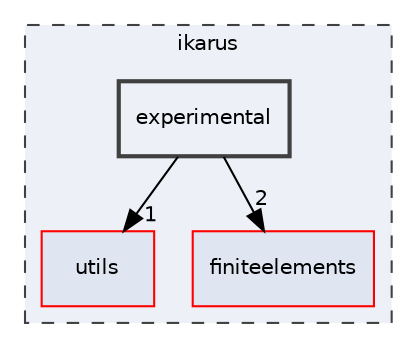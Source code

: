 digraph "experimental"
{
 // LATEX_PDF_SIZE
  edge [fontname="Helvetica",fontsize="10",labelfontname="Helvetica",labelfontsize="10"];
  node [fontname="Helvetica",fontsize="10",shape=record];
  compound=true
  subgraph clusterdir_5bec9ec6c6b8ab3f2f9d60d2ff21ed81 {
    graph [ bgcolor="#edf0f7", pencolor="grey25", style="filled,dashed,", label="ikarus", fontname="Helvetica", fontsize="10", URL="dir_5bec9ec6c6b8ab3f2f9d60d2ff21ed81.html"]
  dir_36505a9bfb81f81ed7a4e794d4cf597e [shape=box, label="utils", style="filled,", fillcolor="#dfe5f1", color="red", URL="dir_36505a9bfb81f81ed7a4e794d4cf597e.html"];
  dir_f5e28093cb075fb92f2345f7d8607df6 [shape=box, label="finiteelements", style="filled,", fillcolor="#dfe5f1", color="red", URL="dir_f5e28093cb075fb92f2345f7d8607df6.html"];
  dir_40861a96468d477b3c6050436c005ad0 [shape=box, label="experimental", style="filled,bold,", fillcolor="#edf0f7", color="grey25", URL="dir_40861a96468d477b3c6050436c005ad0.html"];
  }
  dir_40861a96468d477b3c6050436c005ad0->dir_36505a9bfb81f81ed7a4e794d4cf597e [headlabel="1", labeldistance=1.5 headhref="dir_000011_000033.html"];
  dir_40861a96468d477b3c6050436c005ad0->dir_f5e28093cb075fb92f2345f7d8607df6 [headlabel="2", labeldistance=1.5 headhref="dir_000011_000013.html"];
}
